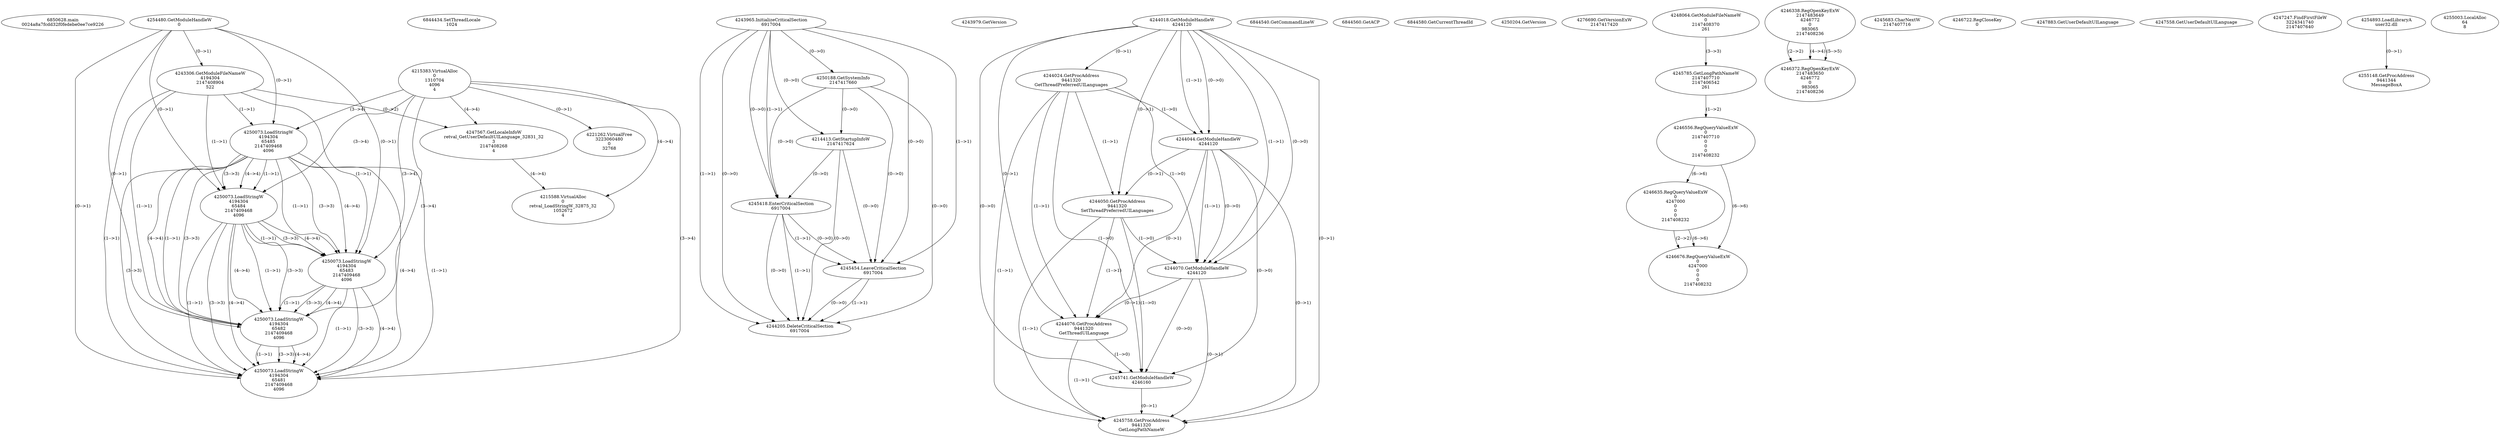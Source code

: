 // Global SCDG with merge call
digraph {
	0 [label="6850628.main
0024a8a7fcdd32f0fedebe0ee7ce9226"]
	1 [label="4254480.GetModuleHandleW
0"]
	2 [label="6844434.SetThreadLocale
1024"]
	3 [label="4243965.InitializeCriticalSection
6917004"]
	4 [label="4243979.GetVersion
"]
	5 [label="4244018.GetModuleHandleW
4244120"]
	6 [label="4244024.GetProcAddress
9441320
GetThreadPreferredUILanguages"]
	5 -> 6 [label="(0-->1)"]
	7 [label="4244044.GetModuleHandleW
4244120"]
	5 -> 7 [label="(1-->1)"]
	5 -> 7 [label="(0-->0)"]
	6 -> 7 [label="(1-->0)"]
	8 [label="4244050.GetProcAddress
9441320
SetThreadPreferredUILanguages"]
	5 -> 8 [label="(0-->1)"]
	6 -> 8 [label="(1-->1)"]
	7 -> 8 [label="(0-->1)"]
	9 [label="4244070.GetModuleHandleW
4244120"]
	5 -> 9 [label="(1-->1)"]
	7 -> 9 [label="(1-->1)"]
	5 -> 9 [label="(0-->0)"]
	6 -> 9 [label="(1-->0)"]
	7 -> 9 [label="(0-->0)"]
	8 -> 9 [label="(1-->0)"]
	10 [label="4244076.GetProcAddress
9441320
GetThreadUILanguage"]
	5 -> 10 [label="(0-->1)"]
	6 -> 10 [label="(1-->1)"]
	7 -> 10 [label="(0-->1)"]
	8 -> 10 [label="(1-->1)"]
	9 -> 10 [label="(0-->1)"]
	11 [label="4250188.GetSystemInfo
2147417660"]
	3 -> 11 [label="(0-->0)"]
	12 [label="6844540.GetCommandLineW
"]
	13 [label="4214413.GetStartupInfoW
2147417624"]
	3 -> 13 [label="(0-->0)"]
	11 -> 13 [label="(0-->0)"]
	14 [label="6844560.GetACP
"]
	15 [label="6844580.GetCurrentThreadId
"]
	16 [label="4250204.GetVersion
"]
	17 [label="4276690.GetVersionExW
2147417420"]
	18 [label="4243306.GetModuleFileNameW
4194304
2147408904
522"]
	1 -> 18 [label="(0-->1)"]
	19 [label="4248064.GetModuleFileNameW
0
2147408370
261"]
	20 [label="4215383.VirtualAlloc
0
1310704
4096
4"]
	21 [label="4246338.RegOpenKeyExW
2147483649
4246772
0
983065
2147408236"]
	22 [label="4246372.RegOpenKeyExW
2147483650
4246772
0
983065
2147408236"]
	21 -> 22 [label="(2-->2)"]
	21 -> 22 [label="(4-->4)"]
	21 -> 22 [label="(5-->5)"]
	23 [label="4245741.GetModuleHandleW
4246160"]
	5 -> 23 [label="(0-->0)"]
	6 -> 23 [label="(1-->0)"]
	7 -> 23 [label="(0-->0)"]
	8 -> 23 [label="(1-->0)"]
	9 -> 23 [label="(0-->0)"]
	10 -> 23 [label="(1-->0)"]
	24 [label="4245758.GetProcAddress
9441320
GetLongPathNameW"]
	5 -> 24 [label="(0-->1)"]
	6 -> 24 [label="(1-->1)"]
	7 -> 24 [label="(0-->1)"]
	8 -> 24 [label="(1-->1)"]
	9 -> 24 [label="(0-->1)"]
	10 -> 24 [label="(1-->1)"]
	23 -> 24 [label="(0-->1)"]
	25 [label="4245785.GetLongPathNameW
2147407710
2147406542
261"]
	19 -> 25 [label="(3-->3)"]
	26 [label="4245683.CharNextW
2147407716"]
	27 [label="4246556.RegQueryValueExW
0
2147407710
0
0
0
2147408232"]
	25 -> 27 [label="(1-->2)"]
	28 [label="4246635.RegQueryValueExW
0
4247000
0
0
0
2147408232"]
	27 -> 28 [label="(6-->6)"]
	29 [label="4246676.RegQueryValueExW
0
4247000
0
0
0
2147408232"]
	28 -> 29 [label="(2-->2)"]
	27 -> 29 [label="(6-->6)"]
	28 -> 29 [label="(6-->6)"]
	30 [label="4246722.RegCloseKey
0"]
	31 [label="4247883.GetUserDefaultUILanguage
"]
	32 [label="4245418.EnterCriticalSection
6917004"]
	3 -> 32 [label="(1-->1)"]
	3 -> 32 [label="(0-->0)"]
	11 -> 32 [label="(0-->0)"]
	13 -> 32 [label="(0-->0)"]
	33 [label="4245454.LeaveCriticalSection
6917004"]
	3 -> 33 [label="(1-->1)"]
	32 -> 33 [label="(1-->1)"]
	3 -> 33 [label="(0-->0)"]
	11 -> 33 [label="(0-->0)"]
	13 -> 33 [label="(0-->0)"]
	32 -> 33 [label="(0-->0)"]
	34 [label="4247558.GetUserDefaultUILanguage
"]
	35 [label="4247567.GetLocaleInfoW
retval_GetUserDefaultUILanguage_32831_32
3
2147408268
4"]
	18 -> 35 [label="(0-->2)"]
	20 -> 35 [label="(4-->4)"]
	36 [label="4247247.FindFirstFileW
3224341740
2147407640"]
	37 [label="4250073.LoadStringW
4194304
65485
2147409468
4096"]
	1 -> 37 [label="(0-->1)"]
	18 -> 37 [label="(1-->1)"]
	20 -> 37 [label="(3-->4)"]
	38 [label="4250073.LoadStringW
4194304
65484
2147409468
4096"]
	1 -> 38 [label="(0-->1)"]
	18 -> 38 [label="(1-->1)"]
	37 -> 38 [label="(1-->1)"]
	37 -> 38 [label="(3-->3)"]
	20 -> 38 [label="(3-->4)"]
	37 -> 38 [label="(4-->4)"]
	39 [label="4250073.LoadStringW
4194304
65483
2147409468
4096"]
	1 -> 39 [label="(0-->1)"]
	18 -> 39 [label="(1-->1)"]
	37 -> 39 [label="(1-->1)"]
	38 -> 39 [label="(1-->1)"]
	37 -> 39 [label="(3-->3)"]
	38 -> 39 [label="(3-->3)"]
	20 -> 39 [label="(3-->4)"]
	37 -> 39 [label="(4-->4)"]
	38 -> 39 [label="(4-->4)"]
	40 [label="4250073.LoadStringW
4194304
65482
2147409468
4096"]
	1 -> 40 [label="(0-->1)"]
	18 -> 40 [label="(1-->1)"]
	37 -> 40 [label="(1-->1)"]
	38 -> 40 [label="(1-->1)"]
	39 -> 40 [label="(1-->1)"]
	37 -> 40 [label="(3-->3)"]
	38 -> 40 [label="(3-->3)"]
	39 -> 40 [label="(3-->3)"]
	20 -> 40 [label="(3-->4)"]
	37 -> 40 [label="(4-->4)"]
	38 -> 40 [label="(4-->4)"]
	39 -> 40 [label="(4-->4)"]
	41 [label="4250073.LoadStringW
4194304
65481
2147409468
4096"]
	1 -> 41 [label="(0-->1)"]
	18 -> 41 [label="(1-->1)"]
	37 -> 41 [label="(1-->1)"]
	38 -> 41 [label="(1-->1)"]
	39 -> 41 [label="(1-->1)"]
	40 -> 41 [label="(1-->1)"]
	37 -> 41 [label="(3-->3)"]
	38 -> 41 [label="(3-->3)"]
	39 -> 41 [label="(3-->3)"]
	40 -> 41 [label="(3-->3)"]
	20 -> 41 [label="(3-->4)"]
	37 -> 41 [label="(4-->4)"]
	38 -> 41 [label="(4-->4)"]
	39 -> 41 [label="(4-->4)"]
	40 -> 41 [label="(4-->4)"]
	42 [label="4215588.VirtualAlloc
0
retval_LoadStringW_32875_32
1052672
4"]
	20 -> 42 [label="(4-->4)"]
	35 -> 42 [label="(4-->4)"]
	43 [label="4254893.LoadLibraryA
user32.dll"]
	44 [label="4255003.LocalAlloc
64
8"]
	45 [label="4255148.GetProcAddress
9441344
MessageBoxA"]
	43 -> 45 [label="(0-->1)"]
	46 [label="4244205.DeleteCriticalSection
6917004"]
	3 -> 46 [label="(1-->1)"]
	32 -> 46 [label="(1-->1)"]
	33 -> 46 [label="(1-->1)"]
	3 -> 46 [label="(0-->0)"]
	11 -> 46 [label="(0-->0)"]
	13 -> 46 [label="(0-->0)"]
	32 -> 46 [label="(0-->0)"]
	33 -> 46 [label="(0-->0)"]
	47 [label="4221262.VirtualFree
3223060480
0
32768"]
	20 -> 47 [label="(0-->1)"]
}
